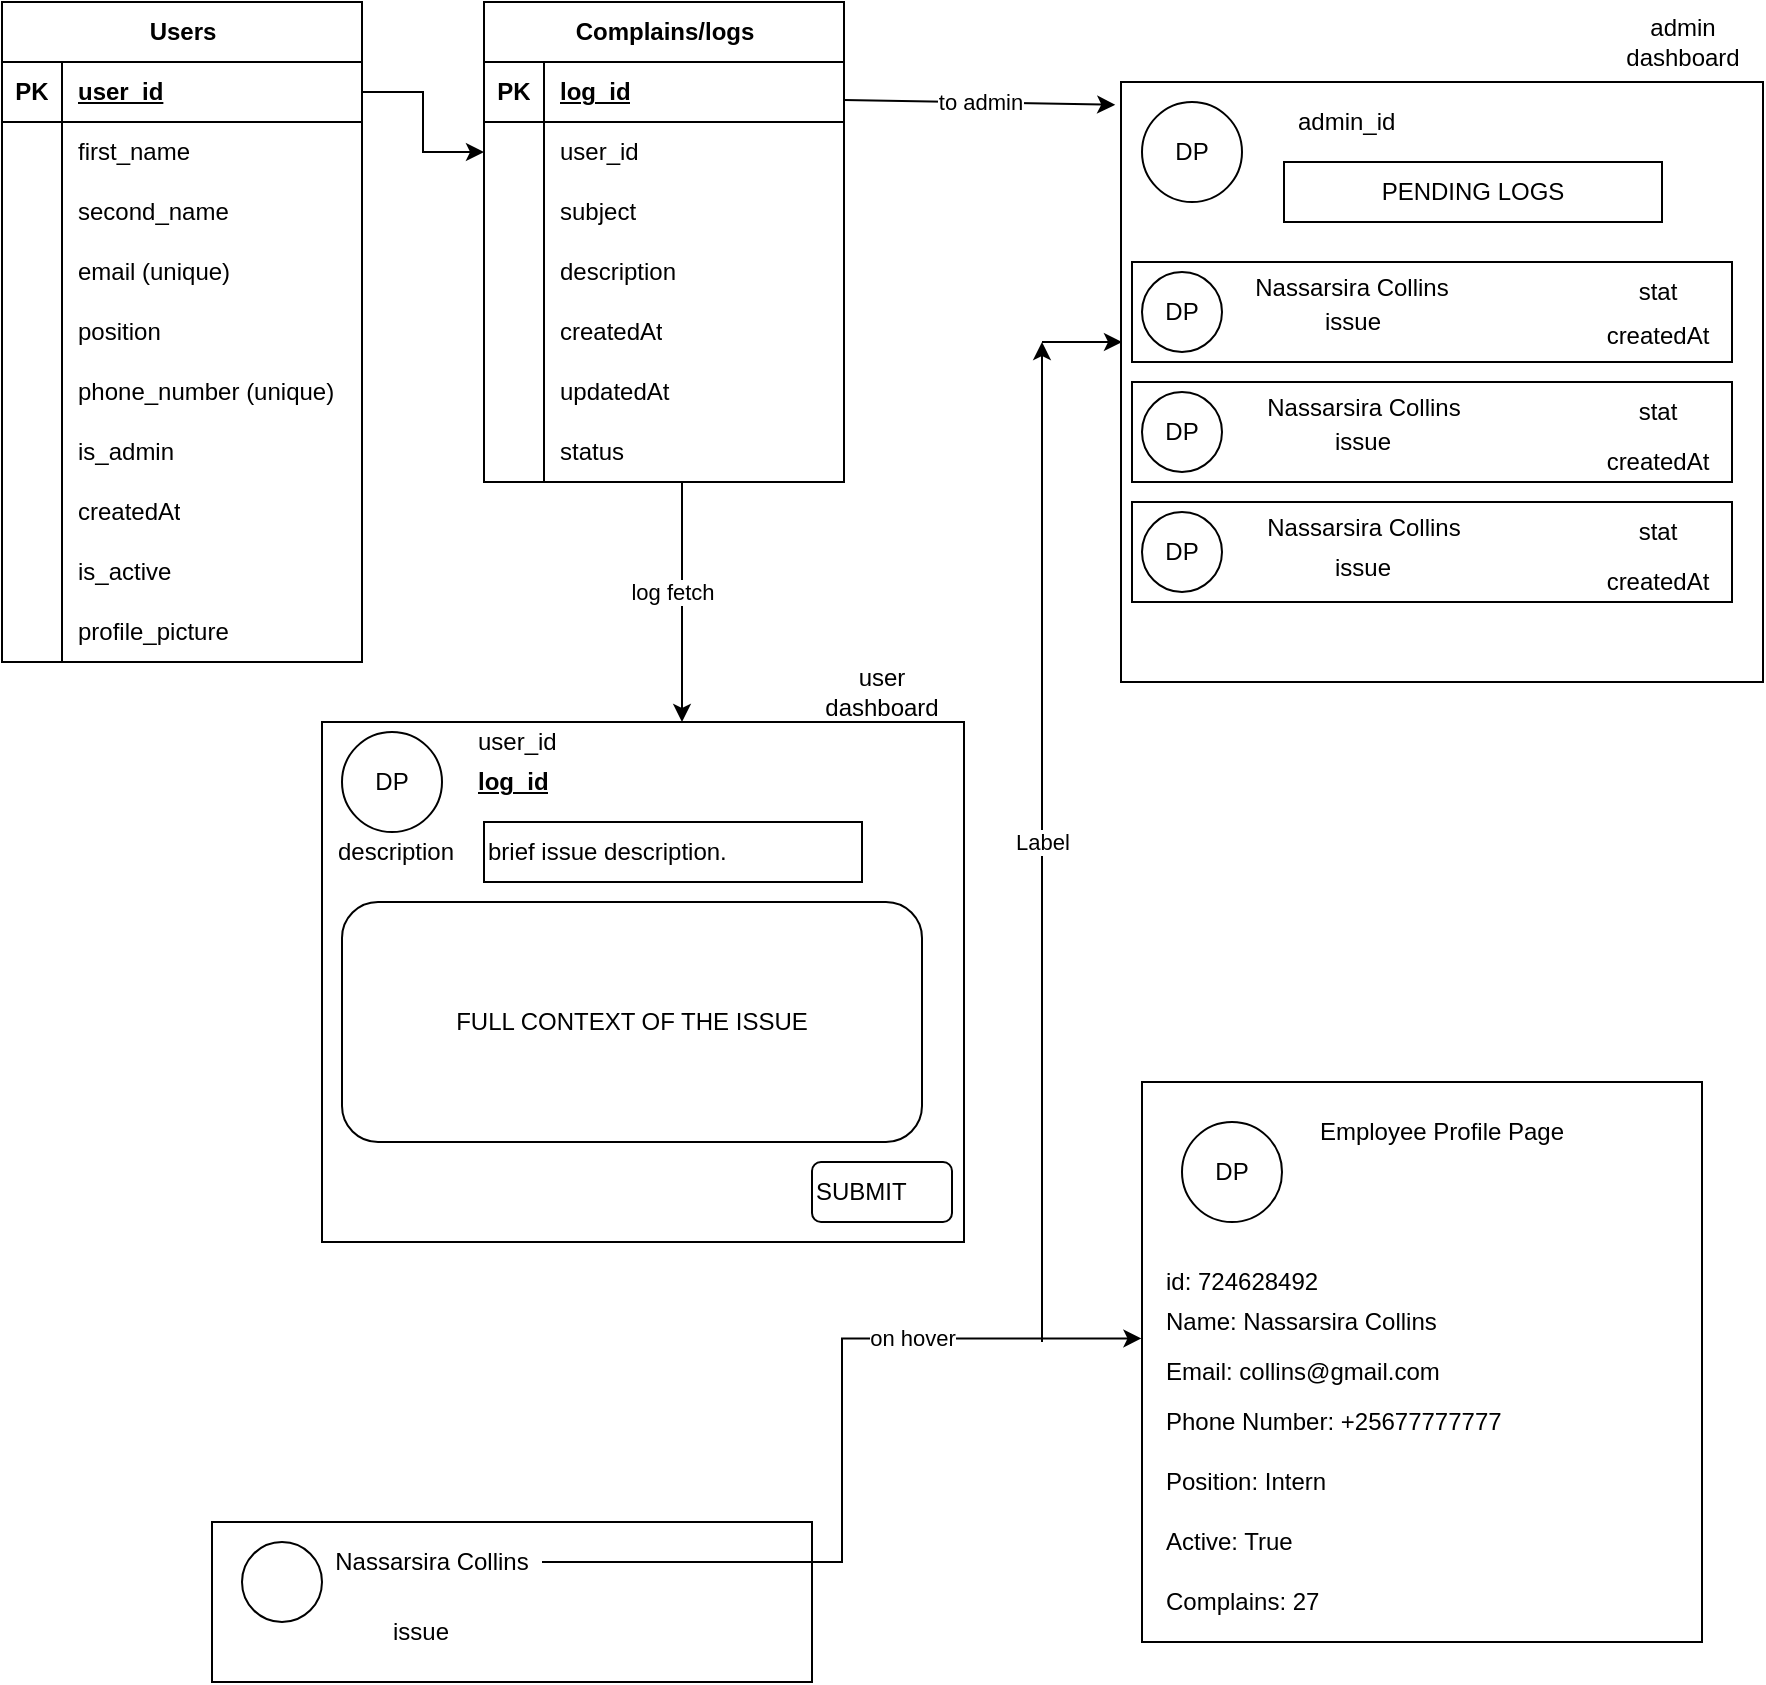 <mxfile version="28.1.2">
  <diagram name="Page-1" id="8q86x7eleBZ2KzpwWjzi">
    <mxGraphModel dx="786" dy="564" grid="1" gridSize="10" guides="1" tooltips="1" connect="1" arrows="1" fold="1" page="1" pageScale="1" pageWidth="850" pageHeight="1100" math="0" shadow="0">
      <root>
        <mxCell id="0" />
        <mxCell id="1" parent="0" />
        <mxCell id="ZHmt2L91d2cpymrrLe5I-1" value="Users" style="shape=table;startSize=30;container=1;collapsible=1;childLayout=tableLayout;fixedRows=1;rowLines=0;fontStyle=1;align=center;resizeLast=1;html=1;" parent="1" vertex="1">
          <mxGeometry x="20" y="30" width="180" height="330" as="geometry" />
        </mxCell>
        <mxCell id="ZHmt2L91d2cpymrrLe5I-2" value="" style="shape=tableRow;horizontal=0;startSize=0;swimlaneHead=0;swimlaneBody=0;fillColor=none;collapsible=0;dropTarget=0;points=[[0,0.5],[1,0.5]];portConstraint=eastwest;top=0;left=0;right=0;bottom=1;" parent="ZHmt2L91d2cpymrrLe5I-1" vertex="1">
          <mxGeometry y="30" width="180" height="30" as="geometry" />
        </mxCell>
        <mxCell id="ZHmt2L91d2cpymrrLe5I-3" value="PK" style="shape=partialRectangle;connectable=0;fillColor=none;top=0;left=0;bottom=0;right=0;fontStyle=1;overflow=hidden;whiteSpace=wrap;html=1;" parent="ZHmt2L91d2cpymrrLe5I-2" vertex="1">
          <mxGeometry width="30" height="30" as="geometry">
            <mxRectangle width="30" height="30" as="alternateBounds" />
          </mxGeometry>
        </mxCell>
        <mxCell id="ZHmt2L91d2cpymrrLe5I-4" value="user_id" style="shape=partialRectangle;connectable=0;fillColor=none;top=0;left=0;bottom=0;right=0;align=left;spacingLeft=6;fontStyle=5;overflow=hidden;whiteSpace=wrap;html=1;" parent="ZHmt2L91d2cpymrrLe5I-2" vertex="1">
          <mxGeometry x="30" width="150" height="30" as="geometry">
            <mxRectangle width="150" height="30" as="alternateBounds" />
          </mxGeometry>
        </mxCell>
        <mxCell id="ZHmt2L91d2cpymrrLe5I-5" value="" style="shape=tableRow;horizontal=0;startSize=0;swimlaneHead=0;swimlaneBody=0;fillColor=none;collapsible=0;dropTarget=0;points=[[0,0.5],[1,0.5]];portConstraint=eastwest;top=0;left=0;right=0;bottom=0;" parent="ZHmt2L91d2cpymrrLe5I-1" vertex="1">
          <mxGeometry y="60" width="180" height="30" as="geometry" />
        </mxCell>
        <mxCell id="ZHmt2L91d2cpymrrLe5I-6" value="" style="shape=partialRectangle;connectable=0;fillColor=none;top=0;left=0;bottom=0;right=0;editable=1;overflow=hidden;whiteSpace=wrap;html=1;" parent="ZHmt2L91d2cpymrrLe5I-5" vertex="1">
          <mxGeometry width="30" height="30" as="geometry">
            <mxRectangle width="30" height="30" as="alternateBounds" />
          </mxGeometry>
        </mxCell>
        <mxCell id="ZHmt2L91d2cpymrrLe5I-7" value="first_name" style="shape=partialRectangle;connectable=0;fillColor=none;top=0;left=0;bottom=0;right=0;align=left;spacingLeft=6;overflow=hidden;whiteSpace=wrap;html=1;" parent="ZHmt2L91d2cpymrrLe5I-5" vertex="1">
          <mxGeometry x="30" width="150" height="30" as="geometry">
            <mxRectangle width="150" height="30" as="alternateBounds" />
          </mxGeometry>
        </mxCell>
        <mxCell id="ZHmt2L91d2cpymrrLe5I-8" value="" style="shape=tableRow;horizontal=0;startSize=0;swimlaneHead=0;swimlaneBody=0;fillColor=none;collapsible=0;dropTarget=0;points=[[0,0.5],[1,0.5]];portConstraint=eastwest;top=0;left=0;right=0;bottom=0;" parent="ZHmt2L91d2cpymrrLe5I-1" vertex="1">
          <mxGeometry y="90" width="180" height="30" as="geometry" />
        </mxCell>
        <mxCell id="ZHmt2L91d2cpymrrLe5I-9" value="" style="shape=partialRectangle;connectable=0;fillColor=none;top=0;left=0;bottom=0;right=0;editable=1;overflow=hidden;whiteSpace=wrap;html=1;" parent="ZHmt2L91d2cpymrrLe5I-8" vertex="1">
          <mxGeometry width="30" height="30" as="geometry">
            <mxRectangle width="30" height="30" as="alternateBounds" />
          </mxGeometry>
        </mxCell>
        <mxCell id="ZHmt2L91d2cpymrrLe5I-10" value="second_name" style="shape=partialRectangle;connectable=0;fillColor=none;top=0;left=0;bottom=0;right=0;align=left;spacingLeft=6;overflow=hidden;whiteSpace=wrap;html=1;" parent="ZHmt2L91d2cpymrrLe5I-8" vertex="1">
          <mxGeometry x="30" width="150" height="30" as="geometry">
            <mxRectangle width="150" height="30" as="alternateBounds" />
          </mxGeometry>
        </mxCell>
        <mxCell id="ZHmt2L91d2cpymrrLe5I-11" value="" style="shape=tableRow;horizontal=0;startSize=0;swimlaneHead=0;swimlaneBody=0;fillColor=none;collapsible=0;dropTarget=0;points=[[0,0.5],[1,0.5]];portConstraint=eastwest;top=0;left=0;right=0;bottom=0;" parent="ZHmt2L91d2cpymrrLe5I-1" vertex="1">
          <mxGeometry y="120" width="180" height="30" as="geometry" />
        </mxCell>
        <mxCell id="ZHmt2L91d2cpymrrLe5I-12" value="" style="shape=partialRectangle;connectable=0;fillColor=none;top=0;left=0;bottom=0;right=0;editable=1;overflow=hidden;whiteSpace=wrap;html=1;" parent="ZHmt2L91d2cpymrrLe5I-11" vertex="1">
          <mxGeometry width="30" height="30" as="geometry">
            <mxRectangle width="30" height="30" as="alternateBounds" />
          </mxGeometry>
        </mxCell>
        <mxCell id="ZHmt2L91d2cpymrrLe5I-13" value="email (unique)" style="shape=partialRectangle;connectable=0;fillColor=none;top=0;left=0;bottom=0;right=0;align=left;spacingLeft=6;overflow=hidden;whiteSpace=wrap;html=1;" parent="ZHmt2L91d2cpymrrLe5I-11" vertex="1">
          <mxGeometry x="30" width="150" height="30" as="geometry">
            <mxRectangle width="150" height="30" as="alternateBounds" />
          </mxGeometry>
        </mxCell>
        <mxCell id="ZHmt2L91d2cpymrrLe5I-40" value="" style="shape=tableRow;horizontal=0;startSize=0;swimlaneHead=0;swimlaneBody=0;fillColor=none;collapsible=0;dropTarget=0;points=[[0,0.5],[1,0.5]];portConstraint=eastwest;top=0;left=0;right=0;bottom=0;" parent="ZHmt2L91d2cpymrrLe5I-1" vertex="1">
          <mxGeometry y="150" width="180" height="30" as="geometry" />
        </mxCell>
        <mxCell id="ZHmt2L91d2cpymrrLe5I-41" value="" style="shape=partialRectangle;connectable=0;fillColor=none;top=0;left=0;bottom=0;right=0;editable=1;overflow=hidden;whiteSpace=wrap;html=1;" parent="ZHmt2L91d2cpymrrLe5I-40" vertex="1">
          <mxGeometry width="30" height="30" as="geometry">
            <mxRectangle width="30" height="30" as="alternateBounds" />
          </mxGeometry>
        </mxCell>
        <mxCell id="ZHmt2L91d2cpymrrLe5I-42" value="position" style="shape=partialRectangle;connectable=0;fillColor=none;top=0;left=0;bottom=0;right=0;align=left;spacingLeft=6;overflow=hidden;whiteSpace=wrap;html=1;" parent="ZHmt2L91d2cpymrrLe5I-40" vertex="1">
          <mxGeometry x="30" width="150" height="30" as="geometry">
            <mxRectangle width="150" height="30" as="alternateBounds" />
          </mxGeometry>
        </mxCell>
        <mxCell id="ZHmt2L91d2cpymrrLe5I-43" value="" style="shape=tableRow;horizontal=0;startSize=0;swimlaneHead=0;swimlaneBody=0;fillColor=none;collapsible=0;dropTarget=0;points=[[0,0.5],[1,0.5]];portConstraint=eastwest;top=0;left=0;right=0;bottom=0;" parent="ZHmt2L91d2cpymrrLe5I-1" vertex="1">
          <mxGeometry y="180" width="180" height="30" as="geometry" />
        </mxCell>
        <mxCell id="ZHmt2L91d2cpymrrLe5I-44" value="" style="shape=partialRectangle;connectable=0;fillColor=none;top=0;left=0;bottom=0;right=0;editable=1;overflow=hidden;whiteSpace=wrap;html=1;" parent="ZHmt2L91d2cpymrrLe5I-43" vertex="1">
          <mxGeometry width="30" height="30" as="geometry">
            <mxRectangle width="30" height="30" as="alternateBounds" />
          </mxGeometry>
        </mxCell>
        <mxCell id="ZHmt2L91d2cpymrrLe5I-45" value="phone_number (unique)" style="shape=partialRectangle;connectable=0;fillColor=none;top=0;left=0;bottom=0;right=0;align=left;spacingLeft=6;overflow=hidden;whiteSpace=wrap;html=1;" parent="ZHmt2L91d2cpymrrLe5I-43" vertex="1">
          <mxGeometry x="30" width="150" height="30" as="geometry">
            <mxRectangle width="150" height="30" as="alternateBounds" />
          </mxGeometry>
        </mxCell>
        <mxCell id="ZHmt2L91d2cpymrrLe5I-46" value="" style="shape=tableRow;horizontal=0;startSize=0;swimlaneHead=0;swimlaneBody=0;fillColor=none;collapsible=0;dropTarget=0;points=[[0,0.5],[1,0.5]];portConstraint=eastwest;top=0;left=0;right=0;bottom=0;" parent="ZHmt2L91d2cpymrrLe5I-1" vertex="1">
          <mxGeometry y="210" width="180" height="30" as="geometry" />
        </mxCell>
        <mxCell id="ZHmt2L91d2cpymrrLe5I-47" value="" style="shape=partialRectangle;connectable=0;fillColor=none;top=0;left=0;bottom=0;right=0;editable=1;overflow=hidden;whiteSpace=wrap;html=1;" parent="ZHmt2L91d2cpymrrLe5I-46" vertex="1">
          <mxGeometry width="30" height="30" as="geometry">
            <mxRectangle width="30" height="30" as="alternateBounds" />
          </mxGeometry>
        </mxCell>
        <mxCell id="ZHmt2L91d2cpymrrLe5I-48" value="is_admin" style="shape=partialRectangle;connectable=0;fillColor=none;top=0;left=0;bottom=0;right=0;align=left;spacingLeft=6;overflow=hidden;whiteSpace=wrap;html=1;" parent="ZHmt2L91d2cpymrrLe5I-46" vertex="1">
          <mxGeometry x="30" width="150" height="30" as="geometry">
            <mxRectangle width="150" height="30" as="alternateBounds" />
          </mxGeometry>
        </mxCell>
        <mxCell id="ZHmt2L91d2cpymrrLe5I-59" value="" style="shape=tableRow;horizontal=0;startSize=0;swimlaneHead=0;swimlaneBody=0;fillColor=none;collapsible=0;dropTarget=0;points=[[0,0.5],[1,0.5]];portConstraint=eastwest;top=0;left=0;right=0;bottom=0;" parent="ZHmt2L91d2cpymrrLe5I-1" vertex="1">
          <mxGeometry y="240" width="180" height="30" as="geometry" />
        </mxCell>
        <mxCell id="ZHmt2L91d2cpymrrLe5I-60" value="" style="shape=partialRectangle;connectable=0;fillColor=none;top=0;left=0;bottom=0;right=0;editable=1;overflow=hidden;whiteSpace=wrap;html=1;" parent="ZHmt2L91d2cpymrrLe5I-59" vertex="1">
          <mxGeometry width="30" height="30" as="geometry">
            <mxRectangle width="30" height="30" as="alternateBounds" />
          </mxGeometry>
        </mxCell>
        <mxCell id="ZHmt2L91d2cpymrrLe5I-61" value="createdAt" style="shape=partialRectangle;connectable=0;fillColor=none;top=0;left=0;bottom=0;right=0;align=left;spacingLeft=6;overflow=hidden;whiteSpace=wrap;html=1;" parent="ZHmt2L91d2cpymrrLe5I-59" vertex="1">
          <mxGeometry x="30" width="150" height="30" as="geometry">
            <mxRectangle width="150" height="30" as="alternateBounds" />
          </mxGeometry>
        </mxCell>
        <mxCell id="ZHmt2L91d2cpymrrLe5I-68" value="" style="shape=tableRow;horizontal=0;startSize=0;swimlaneHead=0;swimlaneBody=0;fillColor=none;collapsible=0;dropTarget=0;points=[[0,0.5],[1,0.5]];portConstraint=eastwest;top=0;left=0;right=0;bottom=0;" parent="ZHmt2L91d2cpymrrLe5I-1" vertex="1">
          <mxGeometry y="270" width="180" height="30" as="geometry" />
        </mxCell>
        <mxCell id="ZHmt2L91d2cpymrrLe5I-69" value="" style="shape=partialRectangle;connectable=0;fillColor=none;top=0;left=0;bottom=0;right=0;editable=1;overflow=hidden;whiteSpace=wrap;html=1;" parent="ZHmt2L91d2cpymrrLe5I-68" vertex="1">
          <mxGeometry width="30" height="30" as="geometry">
            <mxRectangle width="30" height="30" as="alternateBounds" />
          </mxGeometry>
        </mxCell>
        <mxCell id="ZHmt2L91d2cpymrrLe5I-70" value="is_active" style="shape=partialRectangle;connectable=0;fillColor=none;top=0;left=0;bottom=0;right=0;align=left;spacingLeft=6;overflow=hidden;whiteSpace=wrap;html=1;" parent="ZHmt2L91d2cpymrrLe5I-68" vertex="1">
          <mxGeometry x="30" width="150" height="30" as="geometry">
            <mxRectangle width="150" height="30" as="alternateBounds" />
          </mxGeometry>
        </mxCell>
        <mxCell id="ZHmt2L91d2cpymrrLe5I-79" value="" style="shape=tableRow;horizontal=0;startSize=0;swimlaneHead=0;swimlaneBody=0;fillColor=none;collapsible=0;dropTarget=0;points=[[0,0.5],[1,0.5]];portConstraint=eastwest;top=0;left=0;right=0;bottom=0;" parent="ZHmt2L91d2cpymrrLe5I-1" vertex="1">
          <mxGeometry y="300" width="180" height="30" as="geometry" />
        </mxCell>
        <mxCell id="ZHmt2L91d2cpymrrLe5I-80" value="" style="shape=partialRectangle;connectable=0;fillColor=none;top=0;left=0;bottom=0;right=0;editable=1;overflow=hidden;whiteSpace=wrap;html=1;" parent="ZHmt2L91d2cpymrrLe5I-79" vertex="1">
          <mxGeometry width="30" height="30" as="geometry">
            <mxRectangle width="30" height="30" as="alternateBounds" />
          </mxGeometry>
        </mxCell>
        <mxCell id="ZHmt2L91d2cpymrrLe5I-81" value="profile_picture" style="shape=partialRectangle;connectable=0;fillColor=none;top=0;left=0;bottom=0;right=0;align=left;spacingLeft=6;overflow=hidden;whiteSpace=wrap;html=1;" parent="ZHmt2L91d2cpymrrLe5I-79" vertex="1">
          <mxGeometry x="30" width="150" height="30" as="geometry">
            <mxRectangle width="150" height="30" as="alternateBounds" />
          </mxGeometry>
        </mxCell>
        <mxCell id="ZHmt2L91d2cpymrrLe5I-52" style="edgeStyle=orthogonalEdgeStyle;rounded=0;orthogonalLoop=1;jettySize=auto;html=1;" parent="1" source="ZHmt2L91d2cpymrrLe5I-2" target="ZHmt2L91d2cpymrrLe5I-18" edge="1">
          <mxGeometry relative="1" as="geometry" />
        </mxCell>
        <mxCell id="ZHmt2L91d2cpymrrLe5I-14" value="Complains/logs" style="shape=table;startSize=30;container=1;collapsible=1;childLayout=tableLayout;fixedRows=1;rowLines=0;fontStyle=1;align=center;resizeLast=1;html=1;" parent="1" vertex="1">
          <mxGeometry x="261" y="30" width="180" height="240" as="geometry" />
        </mxCell>
        <mxCell id="ZHmt2L91d2cpymrrLe5I-15" value="" style="shape=tableRow;horizontal=0;startSize=0;swimlaneHead=0;swimlaneBody=0;fillColor=none;collapsible=0;dropTarget=0;points=[[0,0.5],[1,0.5]];portConstraint=eastwest;top=0;left=0;right=0;bottom=1;" parent="ZHmt2L91d2cpymrrLe5I-14" vertex="1">
          <mxGeometry y="30" width="180" height="30" as="geometry" />
        </mxCell>
        <mxCell id="ZHmt2L91d2cpymrrLe5I-16" value="PK" style="shape=partialRectangle;connectable=0;fillColor=none;top=0;left=0;bottom=0;right=0;fontStyle=1;overflow=hidden;whiteSpace=wrap;html=1;" parent="ZHmt2L91d2cpymrrLe5I-15" vertex="1">
          <mxGeometry width="30" height="30" as="geometry">
            <mxRectangle width="30" height="30" as="alternateBounds" />
          </mxGeometry>
        </mxCell>
        <mxCell id="ZHmt2L91d2cpymrrLe5I-17" value="log_id" style="shape=partialRectangle;connectable=0;fillColor=none;top=0;left=0;bottom=0;right=0;align=left;spacingLeft=6;fontStyle=5;overflow=hidden;whiteSpace=wrap;html=1;" parent="ZHmt2L91d2cpymrrLe5I-15" vertex="1">
          <mxGeometry x="30" width="150" height="30" as="geometry">
            <mxRectangle width="150" height="30" as="alternateBounds" />
          </mxGeometry>
        </mxCell>
        <mxCell id="ZHmt2L91d2cpymrrLe5I-18" value="" style="shape=tableRow;horizontal=0;startSize=0;swimlaneHead=0;swimlaneBody=0;fillColor=none;collapsible=0;dropTarget=0;points=[[0,0.5],[1,0.5]];portConstraint=eastwest;top=0;left=0;right=0;bottom=0;" parent="ZHmt2L91d2cpymrrLe5I-14" vertex="1">
          <mxGeometry y="60" width="180" height="30" as="geometry" />
        </mxCell>
        <mxCell id="ZHmt2L91d2cpymrrLe5I-19" value="" style="shape=partialRectangle;connectable=0;fillColor=none;top=0;left=0;bottom=0;right=0;editable=1;overflow=hidden;whiteSpace=wrap;html=1;" parent="ZHmt2L91d2cpymrrLe5I-18" vertex="1">
          <mxGeometry width="30" height="30" as="geometry">
            <mxRectangle width="30" height="30" as="alternateBounds" />
          </mxGeometry>
        </mxCell>
        <mxCell id="ZHmt2L91d2cpymrrLe5I-20" value="user_id" style="shape=partialRectangle;connectable=0;fillColor=none;top=0;left=0;bottom=0;right=0;align=left;spacingLeft=6;overflow=hidden;whiteSpace=wrap;html=1;" parent="ZHmt2L91d2cpymrrLe5I-18" vertex="1">
          <mxGeometry x="30" width="150" height="30" as="geometry">
            <mxRectangle width="150" height="30" as="alternateBounds" />
          </mxGeometry>
        </mxCell>
        <mxCell id="ZHmt2L91d2cpymrrLe5I-21" value="" style="shape=tableRow;horizontal=0;startSize=0;swimlaneHead=0;swimlaneBody=0;fillColor=none;collapsible=0;dropTarget=0;points=[[0,0.5],[1,0.5]];portConstraint=eastwest;top=0;left=0;right=0;bottom=0;" parent="ZHmt2L91d2cpymrrLe5I-14" vertex="1">
          <mxGeometry y="90" width="180" height="30" as="geometry" />
        </mxCell>
        <mxCell id="ZHmt2L91d2cpymrrLe5I-22" value="" style="shape=partialRectangle;connectable=0;fillColor=none;top=0;left=0;bottom=0;right=0;editable=1;overflow=hidden;whiteSpace=wrap;html=1;" parent="ZHmt2L91d2cpymrrLe5I-21" vertex="1">
          <mxGeometry width="30" height="30" as="geometry">
            <mxRectangle width="30" height="30" as="alternateBounds" />
          </mxGeometry>
        </mxCell>
        <mxCell id="ZHmt2L91d2cpymrrLe5I-23" value="subject" style="shape=partialRectangle;connectable=0;fillColor=none;top=0;left=0;bottom=0;right=0;align=left;spacingLeft=6;overflow=hidden;whiteSpace=wrap;html=1;" parent="ZHmt2L91d2cpymrrLe5I-21" vertex="1">
          <mxGeometry x="30" width="150" height="30" as="geometry">
            <mxRectangle width="150" height="30" as="alternateBounds" />
          </mxGeometry>
        </mxCell>
        <mxCell id="ZHmt2L91d2cpymrrLe5I-24" value="" style="shape=tableRow;horizontal=0;startSize=0;swimlaneHead=0;swimlaneBody=0;fillColor=none;collapsible=0;dropTarget=0;points=[[0,0.5],[1,0.5]];portConstraint=eastwest;top=0;left=0;right=0;bottom=0;" parent="ZHmt2L91d2cpymrrLe5I-14" vertex="1">
          <mxGeometry y="120" width="180" height="30" as="geometry" />
        </mxCell>
        <mxCell id="ZHmt2L91d2cpymrrLe5I-25" value="" style="shape=partialRectangle;connectable=0;fillColor=none;top=0;left=0;bottom=0;right=0;editable=1;overflow=hidden;whiteSpace=wrap;html=1;" parent="ZHmt2L91d2cpymrrLe5I-24" vertex="1">
          <mxGeometry width="30" height="30" as="geometry">
            <mxRectangle width="30" height="30" as="alternateBounds" />
          </mxGeometry>
        </mxCell>
        <mxCell id="ZHmt2L91d2cpymrrLe5I-26" value="&lt;span style=&quot;font-family: Helvetica; font-size: 12px; font-style: normal; font-variant-ligatures: normal; font-variant-caps: normal; font-weight: 400; letter-spacing: normal; orphans: 2; text-align: left; text-indent: 0px; text-transform: none; widows: 2; word-spacing: 0px; -webkit-text-stroke-width: 0px; white-space: normal; text-decoration-thickness: initial; text-decoration-style: initial; text-decoration-color: initial; float: none; display: inline !important;&quot;&gt;&lt;font style=&quot;color: rgb(0, 0, 0);&quot;&gt;description&lt;/font&gt;&lt;/span&gt;" style="shape=partialRectangle;connectable=0;fillColor=none;top=0;left=0;bottom=0;right=0;align=left;spacingLeft=6;overflow=hidden;whiteSpace=wrap;html=1;" parent="ZHmt2L91d2cpymrrLe5I-24" vertex="1">
          <mxGeometry x="30" width="150" height="30" as="geometry">
            <mxRectangle width="150" height="30" as="alternateBounds" />
          </mxGeometry>
        </mxCell>
        <mxCell id="ZHmt2L91d2cpymrrLe5I-49" value="" style="shape=tableRow;horizontal=0;startSize=0;swimlaneHead=0;swimlaneBody=0;fillColor=none;collapsible=0;dropTarget=0;points=[[0,0.5],[1,0.5]];portConstraint=eastwest;top=0;left=0;right=0;bottom=0;" parent="ZHmt2L91d2cpymrrLe5I-14" vertex="1">
          <mxGeometry y="150" width="180" height="30" as="geometry" />
        </mxCell>
        <mxCell id="ZHmt2L91d2cpymrrLe5I-50" value="" style="shape=partialRectangle;connectable=0;fillColor=none;top=0;left=0;bottom=0;right=0;editable=1;overflow=hidden;whiteSpace=wrap;html=1;" parent="ZHmt2L91d2cpymrrLe5I-49" vertex="1">
          <mxGeometry width="30" height="30" as="geometry">
            <mxRectangle width="30" height="30" as="alternateBounds" />
          </mxGeometry>
        </mxCell>
        <mxCell id="ZHmt2L91d2cpymrrLe5I-51" value="createdAt" style="shape=partialRectangle;connectable=0;fillColor=none;top=0;left=0;bottom=0;right=0;align=left;spacingLeft=6;overflow=hidden;whiteSpace=wrap;html=1;" parent="ZHmt2L91d2cpymrrLe5I-49" vertex="1">
          <mxGeometry x="30" width="150" height="30" as="geometry">
            <mxRectangle width="150" height="30" as="alternateBounds" />
          </mxGeometry>
        </mxCell>
        <mxCell id="ZHmt2L91d2cpymrrLe5I-56" value="" style="shape=tableRow;horizontal=0;startSize=0;swimlaneHead=0;swimlaneBody=0;fillColor=none;collapsible=0;dropTarget=0;points=[[0,0.5],[1,0.5]];portConstraint=eastwest;top=0;left=0;right=0;bottom=0;" parent="ZHmt2L91d2cpymrrLe5I-14" vertex="1">
          <mxGeometry y="180" width="180" height="30" as="geometry" />
        </mxCell>
        <mxCell id="ZHmt2L91d2cpymrrLe5I-57" value="" style="shape=partialRectangle;connectable=0;fillColor=none;top=0;left=0;bottom=0;right=0;editable=1;overflow=hidden;whiteSpace=wrap;html=1;" parent="ZHmt2L91d2cpymrrLe5I-56" vertex="1">
          <mxGeometry width="30" height="30" as="geometry">
            <mxRectangle width="30" height="30" as="alternateBounds" />
          </mxGeometry>
        </mxCell>
        <mxCell id="ZHmt2L91d2cpymrrLe5I-58" value="updatedAt" style="shape=partialRectangle;connectable=0;fillColor=none;top=0;left=0;bottom=0;right=0;align=left;spacingLeft=6;overflow=hidden;whiteSpace=wrap;html=1;" parent="ZHmt2L91d2cpymrrLe5I-56" vertex="1">
          <mxGeometry x="30" width="150" height="30" as="geometry">
            <mxRectangle width="150" height="30" as="alternateBounds" />
          </mxGeometry>
        </mxCell>
        <mxCell id="ZHmt2L91d2cpymrrLe5I-65" value="" style="shape=tableRow;horizontal=0;startSize=0;swimlaneHead=0;swimlaneBody=0;fillColor=none;collapsible=0;dropTarget=0;points=[[0,0.5],[1,0.5]];portConstraint=eastwest;top=0;left=0;right=0;bottom=0;" parent="ZHmt2L91d2cpymrrLe5I-14" vertex="1">
          <mxGeometry y="210" width="180" height="30" as="geometry" />
        </mxCell>
        <mxCell id="ZHmt2L91d2cpymrrLe5I-66" value="" style="shape=partialRectangle;connectable=0;fillColor=none;top=0;left=0;bottom=0;right=0;editable=1;overflow=hidden;whiteSpace=wrap;html=1;" parent="ZHmt2L91d2cpymrrLe5I-65" vertex="1">
          <mxGeometry width="30" height="30" as="geometry">
            <mxRectangle width="30" height="30" as="alternateBounds" />
          </mxGeometry>
        </mxCell>
        <mxCell id="ZHmt2L91d2cpymrrLe5I-67" value="status" style="shape=partialRectangle;connectable=0;fillColor=none;top=0;left=0;bottom=0;right=0;align=left;spacingLeft=6;overflow=hidden;whiteSpace=wrap;html=1;" parent="ZHmt2L91d2cpymrrLe5I-65" vertex="1">
          <mxGeometry x="30" width="150" height="30" as="geometry">
            <mxRectangle width="150" height="30" as="alternateBounds" />
          </mxGeometry>
        </mxCell>
        <mxCell id="ZHmt2L91d2cpymrrLe5I-71" value="" style="rounded=0;whiteSpace=wrap;html=1;" parent="1" vertex="1">
          <mxGeometry x="180" y="390" width="321" height="260" as="geometry" />
        </mxCell>
        <mxCell id="ZHmt2L91d2cpymrrLe5I-77" value="user&lt;br&gt;dashboard" style="text;html=1;align=center;verticalAlign=middle;whiteSpace=wrap;rounded=0;" parent="1" vertex="1">
          <mxGeometry x="430" y="360" width="60" height="30" as="geometry" />
        </mxCell>
        <mxCell id="ZHmt2L91d2cpymrrLe5I-104" value="" style="rounded=0;whiteSpace=wrap;html=1;" parent="1" vertex="1">
          <mxGeometry x="125" y="790" width="300" height="80" as="geometry" />
        </mxCell>
        <mxCell id="ZHmt2L91d2cpymrrLe5I-105" value="" style="ellipse;whiteSpace=wrap;html=1;aspect=fixed;" parent="1" vertex="1">
          <mxGeometry x="140" y="800" width="40" height="40" as="geometry" />
        </mxCell>
        <mxCell id="ZHmt2L91d2cpymrrLe5I-106" value="Nassarsira Collins" style="text;html=1;align=center;verticalAlign=middle;whiteSpace=wrap;rounded=0;" parent="1" vertex="1">
          <mxGeometry x="180" y="795" width="110" height="30" as="geometry" />
        </mxCell>
        <mxCell id="ZHmt2L91d2cpymrrLe5I-107" value="issue" style="text;html=1;align=center;verticalAlign=middle;whiteSpace=wrap;rounded=0;" parent="1" vertex="1">
          <mxGeometry x="180" y="830" width="99" height="30" as="geometry" />
        </mxCell>
        <mxCell id="ZHmt2L91d2cpymrrLe5I-108" value="" style="whiteSpace=wrap;html=1;aspect=fixed;" parent="1" vertex="1">
          <mxGeometry x="590" y="570" width="280" height="280" as="geometry" />
        </mxCell>
        <mxCell id="ZHmt2L91d2cpymrrLe5I-109" value="DP" style="ellipse;whiteSpace=wrap;html=1;aspect=fixed;" parent="1" vertex="1">
          <mxGeometry x="610" y="590" width="50" height="50" as="geometry" />
        </mxCell>
        <mxCell id="ZHmt2L91d2cpymrrLe5I-110" value="Name: Nassarsira Collins" style="text;html=1;align=left;verticalAlign=middle;whiteSpace=wrap;rounded=0;" parent="1" vertex="1">
          <mxGeometry x="600" y="675" width="180" height="30" as="geometry" />
        </mxCell>
        <mxCell id="ZHmt2L91d2cpymrrLe5I-111" value="Email: collins@gmail.com" style="text;html=1;align=left;verticalAlign=middle;whiteSpace=wrap;rounded=0;" parent="1" vertex="1">
          <mxGeometry x="600" y="705" width="180" height="20" as="geometry" />
        </mxCell>
        <mxCell id="ZHmt2L91d2cpymrrLe5I-112" value="Phone Number: +25677777777" style="text;html=1;align=left;verticalAlign=middle;whiteSpace=wrap;rounded=0;" parent="1" vertex="1">
          <mxGeometry x="600" y="725" width="180" height="30" as="geometry" />
        </mxCell>
        <mxCell id="ZHmt2L91d2cpymrrLe5I-113" value="Employee Profile Page" style="text;html=1;align=center;verticalAlign=middle;whiteSpace=wrap;rounded=0;" parent="1" vertex="1">
          <mxGeometry x="670" y="580" width="140" height="30" as="geometry" />
        </mxCell>
        <mxCell id="ZHmt2L91d2cpymrrLe5I-114" value="Position: Intern" style="text;html=1;align=left;verticalAlign=middle;whiteSpace=wrap;rounded=0;" parent="1" vertex="1">
          <mxGeometry x="600" y="755" width="180" height="30" as="geometry" />
        </mxCell>
        <mxCell id="ZHmt2L91d2cpymrrLe5I-115" value="Active: True" style="text;html=1;align=left;verticalAlign=middle;whiteSpace=wrap;rounded=0;" parent="1" vertex="1">
          <mxGeometry x="600" y="785" width="180" height="30" as="geometry" />
        </mxCell>
        <mxCell id="ZHmt2L91d2cpymrrLe5I-116" style="edgeStyle=orthogonalEdgeStyle;rounded=0;orthogonalLoop=1;jettySize=auto;html=1;entryX=-0.001;entryY=0.458;entryDx=0;entryDy=0;entryPerimeter=0;" parent="1" source="ZHmt2L91d2cpymrrLe5I-106" target="ZHmt2L91d2cpymrrLe5I-108" edge="1">
          <mxGeometry relative="1" as="geometry" />
        </mxCell>
        <mxCell id="XtbOklFmiQdd6pm9bS01-8" value="on hover" style="edgeLabel;html=1;align=center;verticalAlign=middle;resizable=0;points=[];" parent="ZHmt2L91d2cpymrrLe5I-116" vertex="1" connectable="0">
          <mxGeometry x="0.443" relative="1" as="geometry">
            <mxPoint as="offset" />
          </mxGeometry>
        </mxCell>
        <mxCell id="ZHmt2L91d2cpymrrLe5I-117" value="id: 724628492" style="text;html=1;align=left;verticalAlign=middle;whiteSpace=wrap;rounded=0;" parent="1" vertex="1">
          <mxGeometry x="600" y="660" width="180" height="20" as="geometry" />
        </mxCell>
        <mxCell id="ZHmt2L91d2cpymrrLe5I-118" value="Complains: 27" style="text;html=1;align=left;verticalAlign=middle;whiteSpace=wrap;rounded=0;" parent="1" vertex="1">
          <mxGeometry x="600" y="815" width="180" height="30" as="geometry" />
        </mxCell>
        <mxCell id="XtbOklFmiQdd6pm9bS01-1" value="DP" style="ellipse;whiteSpace=wrap;html=1;aspect=fixed;" parent="1" vertex="1">
          <mxGeometry x="190" y="395" width="50" height="50" as="geometry" />
        </mxCell>
        <mxCell id="XtbOklFmiQdd6pm9bS01-2" value="user_id" style="shape=partialRectangle;connectable=0;fillColor=none;top=0;left=0;bottom=0;right=0;align=left;spacingLeft=6;overflow=hidden;whiteSpace=wrap;html=1;" parent="1" vertex="1">
          <mxGeometry x="250" y="390" width="50" height="20" as="geometry">
            <mxRectangle width="150" height="30" as="alternateBounds" />
          </mxGeometry>
        </mxCell>
        <mxCell id="XtbOklFmiQdd6pm9bS01-3" value="log_id" style="shape=partialRectangle;connectable=0;fillColor=none;top=0;left=0;bottom=0;right=0;align=left;spacingLeft=6;fontStyle=5;overflow=hidden;whiteSpace=wrap;html=1;" parent="1" vertex="1">
          <mxGeometry x="250" y="410" width="60" height="20" as="geometry">
            <mxRectangle width="150" height="30" as="alternateBounds" />
          </mxGeometry>
        </mxCell>
        <mxCell id="XtbOklFmiQdd6pm9bS01-4" value="&lt;span style=&quot;font-family: Helvetica; font-size: 12px; font-style: normal; font-variant-ligatures: normal; font-variant-caps: normal; font-weight: 400; letter-spacing: normal; orphans: 2; text-align: left; text-indent: 0px; text-transform: none; widows: 2; word-spacing: 0px; -webkit-text-stroke-width: 0px; white-space: normal; text-decoration-thickness: initial; text-decoration-style: initial; text-decoration-color: initial; float: none; display: inline !important;&quot;&gt;&lt;font style=&quot;color: rgb(0, 0, 0);&quot;&gt;description&lt;/font&gt;&lt;/span&gt;" style="shape=partialRectangle;connectable=0;fillColor=none;top=0;left=0;bottom=0;right=0;align=left;spacingLeft=6;overflow=hidden;whiteSpace=wrap;html=1;" parent="1" vertex="1">
          <mxGeometry x="180" y="440" width="80" height="30" as="geometry">
            <mxRectangle width="150" height="30" as="alternateBounds" />
          </mxGeometry>
        </mxCell>
        <mxCell id="XtbOklFmiQdd6pm9bS01-5" value="brief issue description." style="rounded=0;whiteSpace=wrap;html=1;align=left;" parent="1" vertex="1">
          <mxGeometry x="261" y="440" width="189" height="30" as="geometry" />
        </mxCell>
        <mxCell id="XtbOklFmiQdd6pm9bS01-6" value="FULL CONTEXT OF THE ISSUE" style="rounded=1;whiteSpace=wrap;html=1;" parent="1" vertex="1">
          <mxGeometry x="190" y="480" width="290" height="120" as="geometry" />
        </mxCell>
        <mxCell id="XtbOklFmiQdd6pm9bS01-7" value="SUBMIT" style="rounded=1;whiteSpace=wrap;html=1;align=left;" parent="1" vertex="1">
          <mxGeometry x="425" y="610" width="70" height="30" as="geometry" />
        </mxCell>
        <mxCell id="XtbOklFmiQdd6pm9bS01-9" value="" style="rounded=0;whiteSpace=wrap;html=1;" parent="1" vertex="1">
          <mxGeometry x="579.5" y="70" width="321" height="300" as="geometry" />
        </mxCell>
        <mxCell id="XtbOklFmiQdd6pm9bS01-11" value="DP" style="ellipse;whiteSpace=wrap;html=1;aspect=fixed;" parent="1" vertex="1">
          <mxGeometry x="590" y="80" width="50" height="50" as="geometry" />
        </mxCell>
        <mxCell id="XtbOklFmiQdd6pm9bS01-12" value="admin_id" style="shape=partialRectangle;connectable=0;fillColor=none;top=0;left=0;bottom=0;right=0;align=left;spacingLeft=6;overflow=hidden;whiteSpace=wrap;html=1;" parent="1" vertex="1">
          <mxGeometry x="660" y="80" width="150" height="20" as="geometry">
            <mxRectangle width="150" height="30" as="alternateBounds" />
          </mxGeometry>
        </mxCell>
        <mxCell id="XtbOklFmiQdd6pm9bS01-13" value="PENDING LOGS" style="rounded=0;whiteSpace=wrap;html=1;align=center;" parent="1" vertex="1">
          <mxGeometry x="661" y="110" width="189" height="30" as="geometry" />
        </mxCell>
        <mxCell id="XtbOklFmiQdd6pm9bS01-14" value="admin&lt;br&gt;dashboard" style="text;html=1;align=center;verticalAlign=middle;whiteSpace=wrap;rounded=0;" parent="1" vertex="1">
          <mxGeometry x="820" y="30" width="81" height="40" as="geometry" />
        </mxCell>
        <mxCell id="XtbOklFmiQdd6pm9bS01-16" value="" style="endArrow=classic;html=1;rounded=0;entryX=-0.009;entryY=0.038;entryDx=0;entryDy=0;entryPerimeter=0;" parent="1" target="XtbOklFmiQdd6pm9bS01-9" edge="1">
          <mxGeometry relative="1" as="geometry">
            <mxPoint x="441" y="79" as="sourcePoint" />
            <mxPoint x="541" y="79" as="targetPoint" />
          </mxGeometry>
        </mxCell>
        <mxCell id="XtbOklFmiQdd6pm9bS01-17" value="to admin" style="edgeLabel;resizable=0;html=1;;align=center;verticalAlign=middle;" parent="XtbOklFmiQdd6pm9bS01-16" connectable="0" vertex="1">
          <mxGeometry relative="1" as="geometry" />
        </mxCell>
        <mxCell id="XtbOklFmiQdd6pm9bS01-18" value="" style="endArrow=classic;html=1;rounded=0;" parent="1" edge="1">
          <mxGeometry relative="1" as="geometry">
            <mxPoint x="360" y="270" as="sourcePoint" />
            <mxPoint x="360" y="390" as="targetPoint" />
          </mxGeometry>
        </mxCell>
        <mxCell id="XtbOklFmiQdd6pm9bS01-19" value="Label" style="edgeLabel;resizable=0;html=1;;align=center;verticalAlign=middle;" parent="XtbOklFmiQdd6pm9bS01-18" connectable="0" vertex="1">
          <mxGeometry relative="1" as="geometry">
            <mxPoint x="-4" y="-5" as="offset" />
          </mxGeometry>
        </mxCell>
        <mxCell id="XtbOklFmiQdd6pm9bS01-33" value="log fetch" style="edgeLabel;html=1;align=center;verticalAlign=middle;resizable=0;points=[];" parent="XtbOklFmiQdd6pm9bS01-18" vertex="1" connectable="0">
          <mxGeometry x="-0.089" y="-5" relative="1" as="geometry">
            <mxPoint as="offset" />
          </mxGeometry>
        </mxCell>
        <mxCell id="XtbOklFmiQdd6pm9bS01-20" value="" style="rounded=0;whiteSpace=wrap;html=1;" parent="1" vertex="1">
          <mxGeometry x="585" y="160" width="300" height="50" as="geometry" />
        </mxCell>
        <mxCell id="XtbOklFmiQdd6pm9bS01-21" value="DP" style="ellipse;whiteSpace=wrap;html=1;aspect=fixed;" parent="1" vertex="1">
          <mxGeometry x="590" y="165" width="40" height="40" as="geometry" />
        </mxCell>
        <mxCell id="XtbOklFmiQdd6pm9bS01-22" value="Nassarsira Collins" style="text;html=1;align=center;verticalAlign=middle;whiteSpace=wrap;rounded=0;" parent="1" vertex="1">
          <mxGeometry x="640" y="165" width="110" height="15" as="geometry" />
        </mxCell>
        <mxCell id="XtbOklFmiQdd6pm9bS01-23" value="issue" style="text;html=1;align=center;verticalAlign=middle;whiteSpace=wrap;rounded=0;" parent="1" vertex="1">
          <mxGeometry x="645.5" y="180" width="99" height="20" as="geometry" />
        </mxCell>
        <mxCell id="XtbOklFmiQdd6pm9bS01-24" value="" style="rounded=0;whiteSpace=wrap;html=1;" parent="1" vertex="1">
          <mxGeometry x="585" y="280" width="300" height="50" as="geometry" />
        </mxCell>
        <mxCell id="XtbOklFmiQdd6pm9bS01-25" value="DP" style="ellipse;whiteSpace=wrap;html=1;aspect=fixed;" parent="1" vertex="1">
          <mxGeometry x="590" y="285" width="40" height="40" as="geometry" />
        </mxCell>
        <mxCell id="XtbOklFmiQdd6pm9bS01-26" value="Nassarsira Collins" style="text;html=1;align=center;verticalAlign=middle;whiteSpace=wrap;rounded=0;" parent="1" vertex="1">
          <mxGeometry x="645.5" y="285" width="110" height="15" as="geometry" />
        </mxCell>
        <mxCell id="XtbOklFmiQdd6pm9bS01-27" value="issue" style="text;html=1;align=center;verticalAlign=middle;whiteSpace=wrap;rounded=0;" parent="1" vertex="1">
          <mxGeometry x="651" y="305" width="99" height="15" as="geometry" />
        </mxCell>
        <mxCell id="XtbOklFmiQdd6pm9bS01-28" value="" style="rounded=0;whiteSpace=wrap;html=1;" parent="1" vertex="1">
          <mxGeometry x="585" y="220" width="300" height="50" as="geometry" />
        </mxCell>
        <mxCell id="XtbOklFmiQdd6pm9bS01-29" value="DP" style="ellipse;whiteSpace=wrap;html=1;aspect=fixed;" parent="1" vertex="1">
          <mxGeometry x="590" y="225" width="40" height="40" as="geometry" />
        </mxCell>
        <mxCell id="XtbOklFmiQdd6pm9bS01-30" value="Nassarsira Collins" style="text;html=1;align=center;verticalAlign=middle;whiteSpace=wrap;rounded=0;" parent="1" vertex="1">
          <mxGeometry x="645.5" y="225" width="110" height="15" as="geometry" />
        </mxCell>
        <mxCell id="XtbOklFmiQdd6pm9bS01-31" value="issue" style="text;html=1;align=center;verticalAlign=middle;whiteSpace=wrap;rounded=0;" parent="1" vertex="1">
          <mxGeometry x="651" y="240" width="99" height="20" as="geometry" />
        </mxCell>
        <mxCell id="XtbOklFmiQdd6pm9bS01-34" value="createdAt" style="shape=partialRectangle;connectable=0;fillColor=none;top=0;left=0;bottom=0;right=0;align=center;spacingLeft=6;overflow=hidden;whiteSpace=wrap;html=1;" parent="1" vertex="1">
          <mxGeometry x="810" y="310" width="70" height="15" as="geometry">
            <mxRectangle width="150" height="30" as="alternateBounds" />
          </mxGeometry>
        </mxCell>
        <mxCell id="XtbOklFmiQdd6pm9bS01-35" value="createdAt" style="shape=partialRectangle;connectable=0;fillColor=none;top=0;left=0;bottom=0;right=0;align=center;spacingLeft=6;overflow=hidden;whiteSpace=wrap;html=1;" parent="1" vertex="1">
          <mxGeometry x="810" y="250" width="70" height="15" as="geometry">
            <mxRectangle width="150" height="30" as="alternateBounds" />
          </mxGeometry>
        </mxCell>
        <mxCell id="XtbOklFmiQdd6pm9bS01-36" value="createdAt" style="shape=partialRectangle;connectable=0;fillColor=none;top=0;left=0;bottom=0;right=0;align=center;spacingLeft=6;overflow=hidden;whiteSpace=wrap;html=1;" parent="1" vertex="1">
          <mxGeometry x="810" y="187.5" width="70" height="15" as="geometry">
            <mxRectangle width="150" height="30" as="alternateBounds" />
          </mxGeometry>
        </mxCell>
        <mxCell id="XtbOklFmiQdd6pm9bS01-37" value="" style="endArrow=classic;html=1;rounded=0;" parent="1" edge="1">
          <mxGeometry relative="1" as="geometry">
            <mxPoint x="540" y="700" as="sourcePoint" />
            <mxPoint x="540" y="200" as="targetPoint" />
          </mxGeometry>
        </mxCell>
        <mxCell id="XtbOklFmiQdd6pm9bS01-38" value="Label" style="edgeLabel;resizable=0;html=1;;align=center;verticalAlign=middle;" parent="XtbOklFmiQdd6pm9bS01-37" connectable="0" vertex="1">
          <mxGeometry relative="1" as="geometry" />
        </mxCell>
        <mxCell id="XtbOklFmiQdd6pm9bS01-39" value="" style="endArrow=classic;html=1;rounded=0;" parent="1" edge="1">
          <mxGeometry relative="1" as="geometry">
            <mxPoint x="540" y="200" as="sourcePoint" />
            <mxPoint x="580" y="200" as="targetPoint" />
          </mxGeometry>
        </mxCell>
        <mxCell id="K3vLjhnmCiFsruNOhBxQ-1" value="stat" style="shape=partialRectangle;connectable=0;fillColor=none;top=0;left=0;bottom=0;right=0;align=center;spacingLeft=6;overflow=hidden;whiteSpace=wrap;html=1;" vertex="1" parent="1">
          <mxGeometry x="810" y="165" width="70" height="15" as="geometry">
            <mxRectangle width="150" height="30" as="alternateBounds" />
          </mxGeometry>
        </mxCell>
        <mxCell id="K3vLjhnmCiFsruNOhBxQ-2" value="stat" style="shape=partialRectangle;connectable=0;fillColor=none;top=0;left=0;bottom=0;right=0;align=center;spacingLeft=6;overflow=hidden;whiteSpace=wrap;html=1;" vertex="1" parent="1">
          <mxGeometry x="810" y="225" width="70" height="15" as="geometry">
            <mxRectangle width="150" height="30" as="alternateBounds" />
          </mxGeometry>
        </mxCell>
        <mxCell id="K3vLjhnmCiFsruNOhBxQ-3" value="stat" style="shape=partialRectangle;connectable=0;fillColor=none;top=0;left=0;bottom=0;right=0;align=center;spacingLeft=6;overflow=hidden;whiteSpace=wrap;html=1;" vertex="1" parent="1">
          <mxGeometry x="810" y="285" width="70" height="15" as="geometry">
            <mxRectangle width="150" height="30" as="alternateBounds" />
          </mxGeometry>
        </mxCell>
      </root>
    </mxGraphModel>
  </diagram>
</mxfile>
